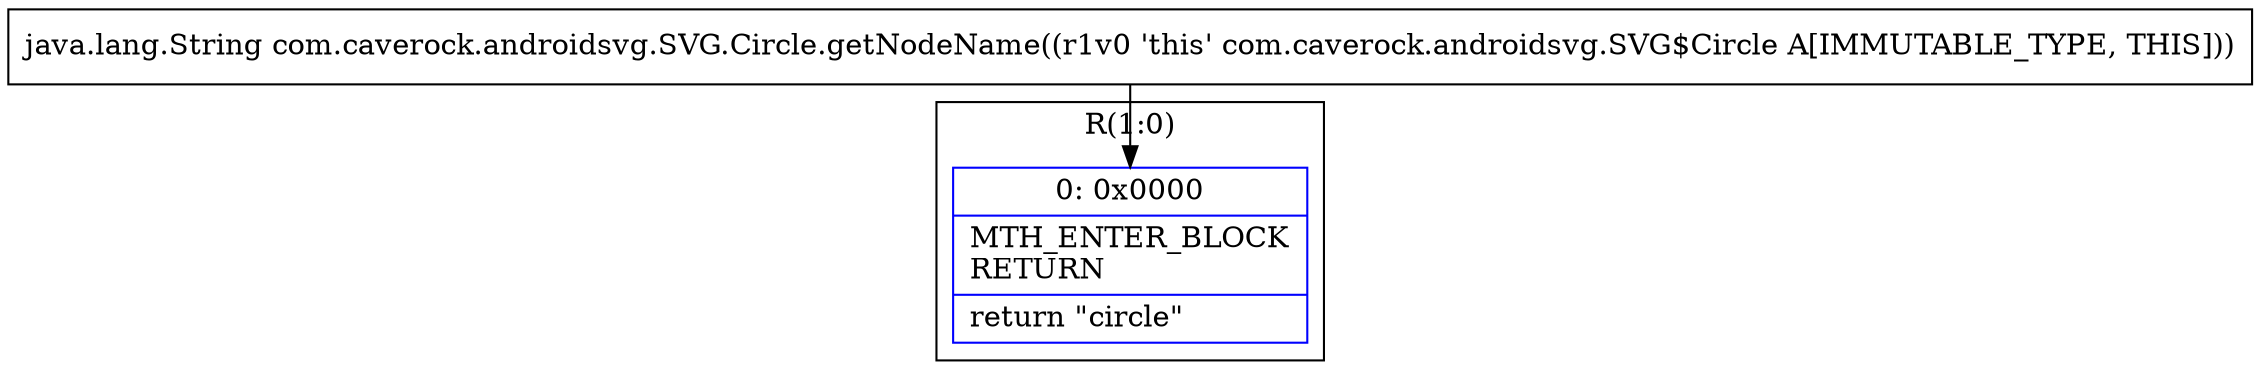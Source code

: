 digraph "CFG forcom.caverock.androidsvg.SVG.Circle.getNodeName()Ljava\/lang\/String;" {
subgraph cluster_Region_946962003 {
label = "R(1:0)";
node [shape=record,color=blue];
Node_0 [shape=record,label="{0\:\ 0x0000|MTH_ENTER_BLOCK\lRETURN\l|return \"circle\"\l}"];
}
MethodNode[shape=record,label="{java.lang.String com.caverock.androidsvg.SVG.Circle.getNodeName((r1v0 'this' com.caverock.androidsvg.SVG$Circle A[IMMUTABLE_TYPE, THIS])) }"];
MethodNode -> Node_0;
}

